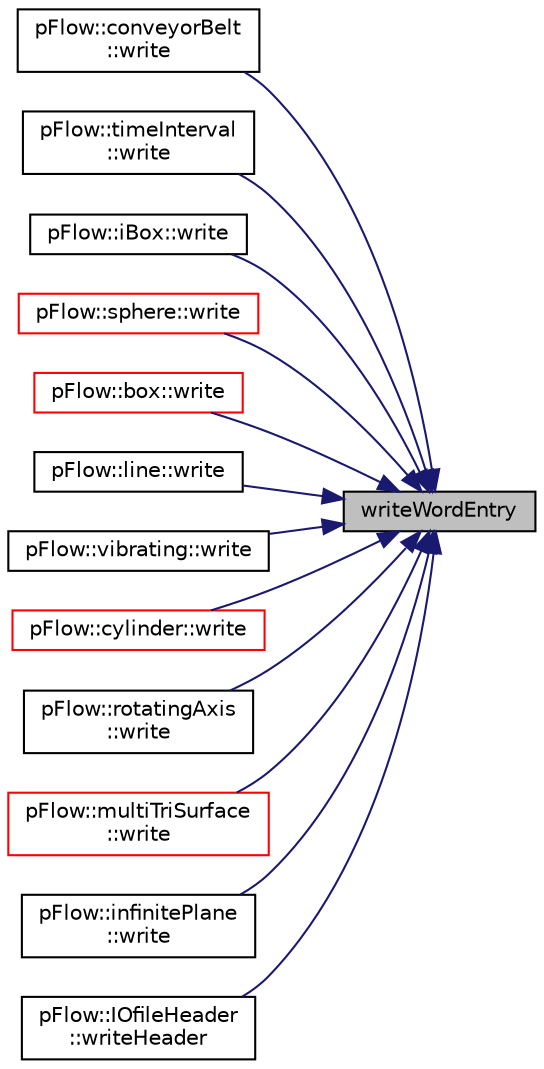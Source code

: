digraph "writeWordEntry"
{
 // LATEX_PDF_SIZE
  edge [fontname="Helvetica",fontsize="10",labelfontname="Helvetica",labelfontsize="10"];
  node [fontname="Helvetica",fontsize="10",shape=record];
  rankdir="RL";
  Node1 [label="writeWordEntry",height=0.2,width=0.4,color="black", fillcolor="grey75", style="filled", fontcolor="black",tooltip="Write a keyword/value entry."];
  Node1 -> Node2 [dir="back",color="midnightblue",fontsize="10",style="solid",fontname="Helvetica"];
  Node2 [label="pFlow::conveyorBelt\l::write",height=0.2,width=0.4,color="black", fillcolor="white", style="filled",URL="$classpFlow_1_1conveyorBelt.html#aa7d820a4dd0777a9a82aee242b83a167",tooltip=" "];
  Node1 -> Node3 [dir="back",color="midnightblue",fontsize="10",style="solid",fontname="Helvetica"];
  Node3 [label="pFlow::timeInterval\l::write",height=0.2,width=0.4,color="black", fillcolor="white", style="filled",URL="$classpFlow_1_1timeInterval.html#aa7d820a4dd0777a9a82aee242b83a167",tooltip=" "];
  Node1 -> Node4 [dir="back",color="midnightblue",fontsize="10",style="solid",fontname="Helvetica"];
  Node4 [label="pFlow::iBox::write",height=0.2,width=0.4,color="black", fillcolor="white", style="filled",URL="$classpFlow_1_1iBox.html#aa7d820a4dd0777a9a82aee242b83a167",tooltip=" "];
  Node1 -> Node5 [dir="back",color="midnightblue",fontsize="10",style="solid",fontname="Helvetica"];
  Node5 [label="pFlow::sphere::write",height=0.2,width=0.4,color="red", fillcolor="white", style="filled",URL="$classpFlow_1_1sphere.html#aa7d820a4dd0777a9a82aee242b83a167",tooltip=" "];
  Node1 -> Node7 [dir="back",color="midnightblue",fontsize="10",style="solid",fontname="Helvetica"];
  Node7 [label="pFlow::box::write",height=0.2,width=0.4,color="red", fillcolor="white", style="filled",URL="$classpFlow_1_1box.html#aa7d820a4dd0777a9a82aee242b83a167",tooltip=" "];
  Node1 -> Node9 [dir="back",color="midnightblue",fontsize="10",style="solid",fontname="Helvetica"];
  Node9 [label="pFlow::line::write",height=0.2,width=0.4,color="black", fillcolor="white", style="filled",URL="$classpFlow_1_1line.html#aa7d820a4dd0777a9a82aee242b83a167",tooltip=" "];
  Node1 -> Node10 [dir="back",color="midnightblue",fontsize="10",style="solid",fontname="Helvetica"];
  Node10 [label="pFlow::vibrating::write",height=0.2,width=0.4,color="black", fillcolor="white", style="filled",URL="$classpFlow_1_1vibrating.html#aa7d820a4dd0777a9a82aee242b83a167",tooltip=" "];
  Node1 -> Node11 [dir="back",color="midnightblue",fontsize="10",style="solid",fontname="Helvetica"];
  Node11 [label="pFlow::cylinder::write",height=0.2,width=0.4,color="red", fillcolor="white", style="filled",URL="$classpFlow_1_1cylinder.html#aa7d820a4dd0777a9a82aee242b83a167",tooltip=" "];
  Node1 -> Node13 [dir="back",color="midnightblue",fontsize="10",style="solid",fontname="Helvetica"];
  Node13 [label="pFlow::rotatingAxis\l::write",height=0.2,width=0.4,color="black", fillcolor="white", style="filled",URL="$classpFlow_1_1rotatingAxis.html#aa7d820a4dd0777a9a82aee242b83a167",tooltip="Write to output stream os."];
  Node1 -> Node14 [dir="back",color="midnightblue",fontsize="10",style="solid",fontname="Helvetica"];
  Node14 [label="pFlow::multiTriSurface\l::write",height=0.2,width=0.4,color="red", fillcolor="white", style="filled",URL="$classpFlow_1_1multiTriSurface.html#ab3738b20dfa25d66228f6a7571d97aa0",tooltip=" "];
  Node1 -> Node17 [dir="back",color="midnightblue",fontsize="10",style="solid",fontname="Helvetica"];
  Node17 [label="pFlow::infinitePlane\l::write",height=0.2,width=0.4,color="black", fillcolor="white", style="filled",URL="$classpFlow_1_1infinitePlane.html#a6a40de4ceed55b2f78cf3027739dfd91",tooltip=" "];
  Node1 -> Node18 [dir="back",color="midnightblue",fontsize="10",style="solid",fontname="Helvetica"];
  Node18 [label="pFlow::IOfileHeader\l::writeHeader",height=0.2,width=0.4,color="black", fillcolor="white", style="filled",URL="$classpFlow_1_1IOfileHeader.html#ab83d4ca3dd2d2995f15ffe5e2693f316",tooltip="Write the header to the file , typeName comes from caller."];
}
